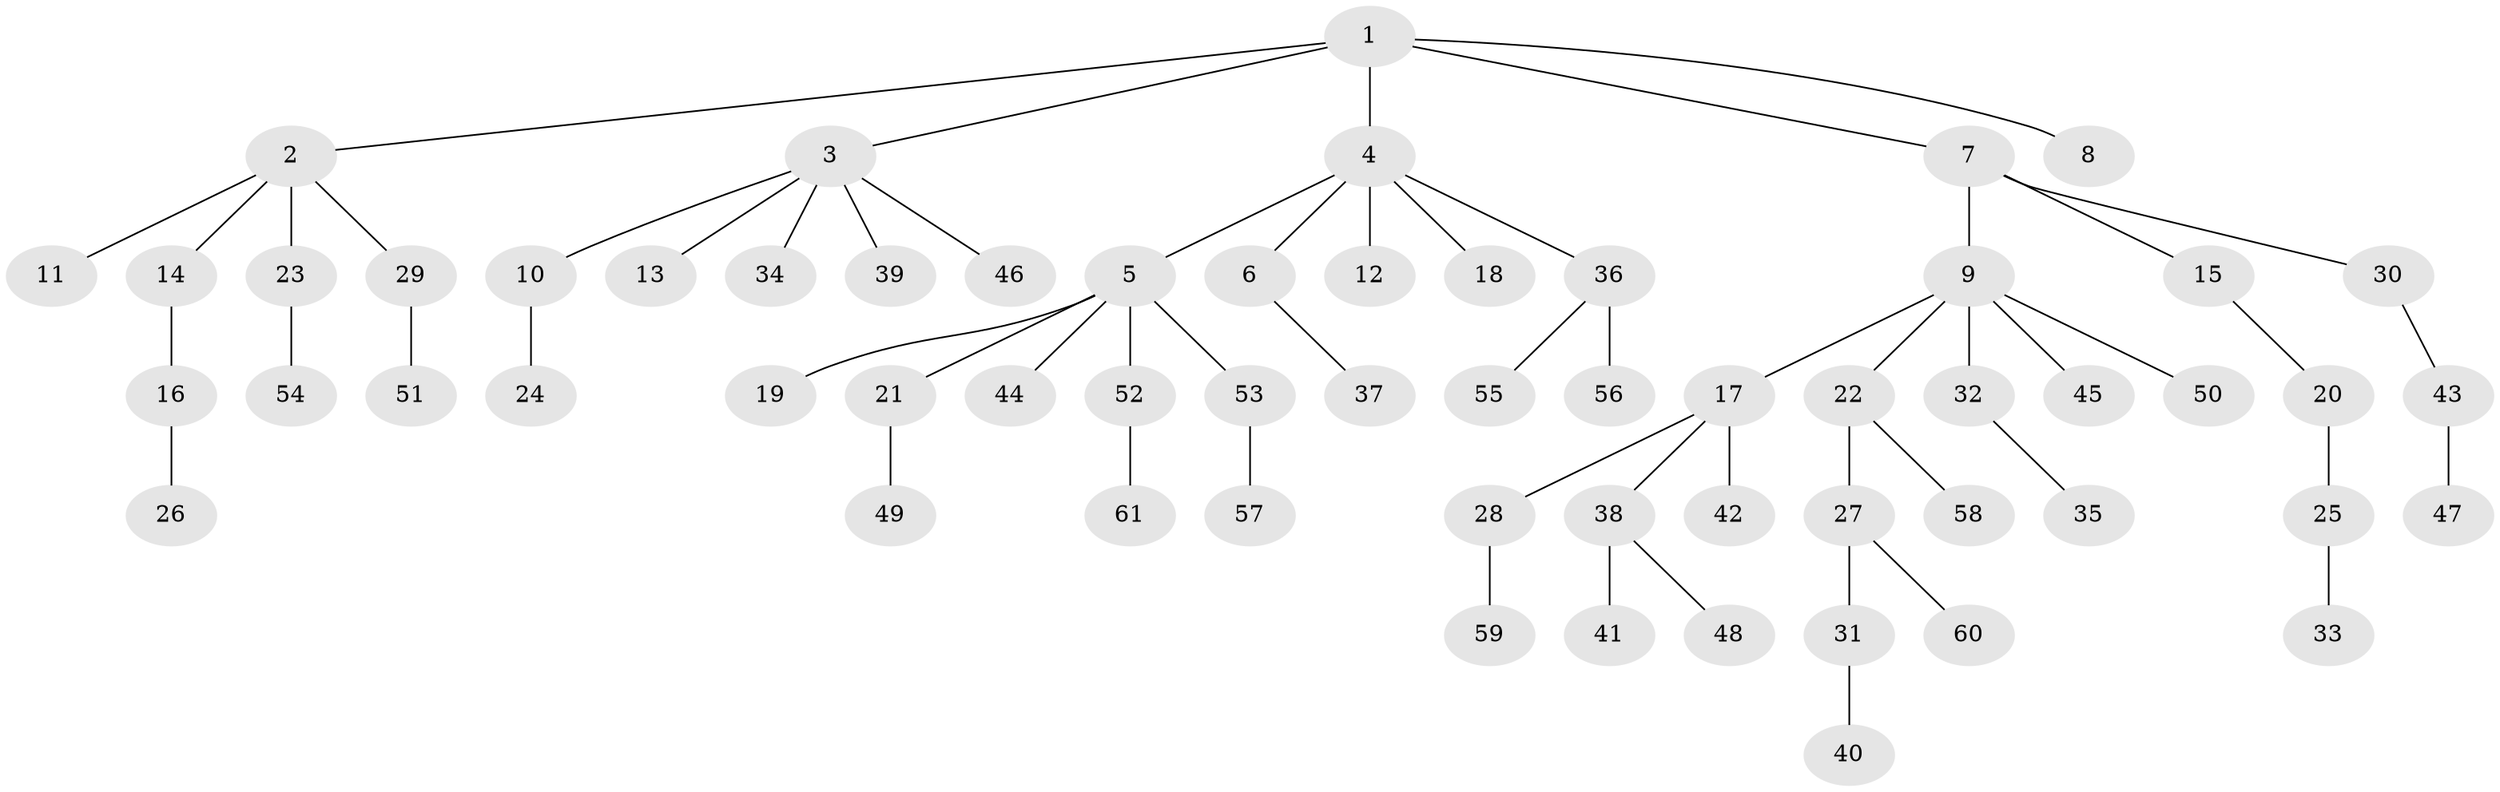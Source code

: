 // Generated by graph-tools (version 1.1) at 2025/15/03/09/25 04:15:37]
// undirected, 61 vertices, 60 edges
graph export_dot {
graph [start="1"]
  node [color=gray90,style=filled];
  1;
  2;
  3;
  4;
  5;
  6;
  7;
  8;
  9;
  10;
  11;
  12;
  13;
  14;
  15;
  16;
  17;
  18;
  19;
  20;
  21;
  22;
  23;
  24;
  25;
  26;
  27;
  28;
  29;
  30;
  31;
  32;
  33;
  34;
  35;
  36;
  37;
  38;
  39;
  40;
  41;
  42;
  43;
  44;
  45;
  46;
  47;
  48;
  49;
  50;
  51;
  52;
  53;
  54;
  55;
  56;
  57;
  58;
  59;
  60;
  61;
  1 -- 2;
  1 -- 3;
  1 -- 4;
  1 -- 7;
  1 -- 8;
  2 -- 11;
  2 -- 14;
  2 -- 23;
  2 -- 29;
  3 -- 10;
  3 -- 13;
  3 -- 34;
  3 -- 39;
  3 -- 46;
  4 -- 5;
  4 -- 6;
  4 -- 12;
  4 -- 18;
  4 -- 36;
  5 -- 19;
  5 -- 21;
  5 -- 44;
  5 -- 52;
  5 -- 53;
  6 -- 37;
  7 -- 9;
  7 -- 15;
  7 -- 30;
  9 -- 17;
  9 -- 22;
  9 -- 32;
  9 -- 45;
  9 -- 50;
  10 -- 24;
  14 -- 16;
  15 -- 20;
  16 -- 26;
  17 -- 28;
  17 -- 38;
  17 -- 42;
  20 -- 25;
  21 -- 49;
  22 -- 27;
  22 -- 58;
  23 -- 54;
  25 -- 33;
  27 -- 31;
  27 -- 60;
  28 -- 59;
  29 -- 51;
  30 -- 43;
  31 -- 40;
  32 -- 35;
  36 -- 55;
  36 -- 56;
  38 -- 41;
  38 -- 48;
  43 -- 47;
  52 -- 61;
  53 -- 57;
}
